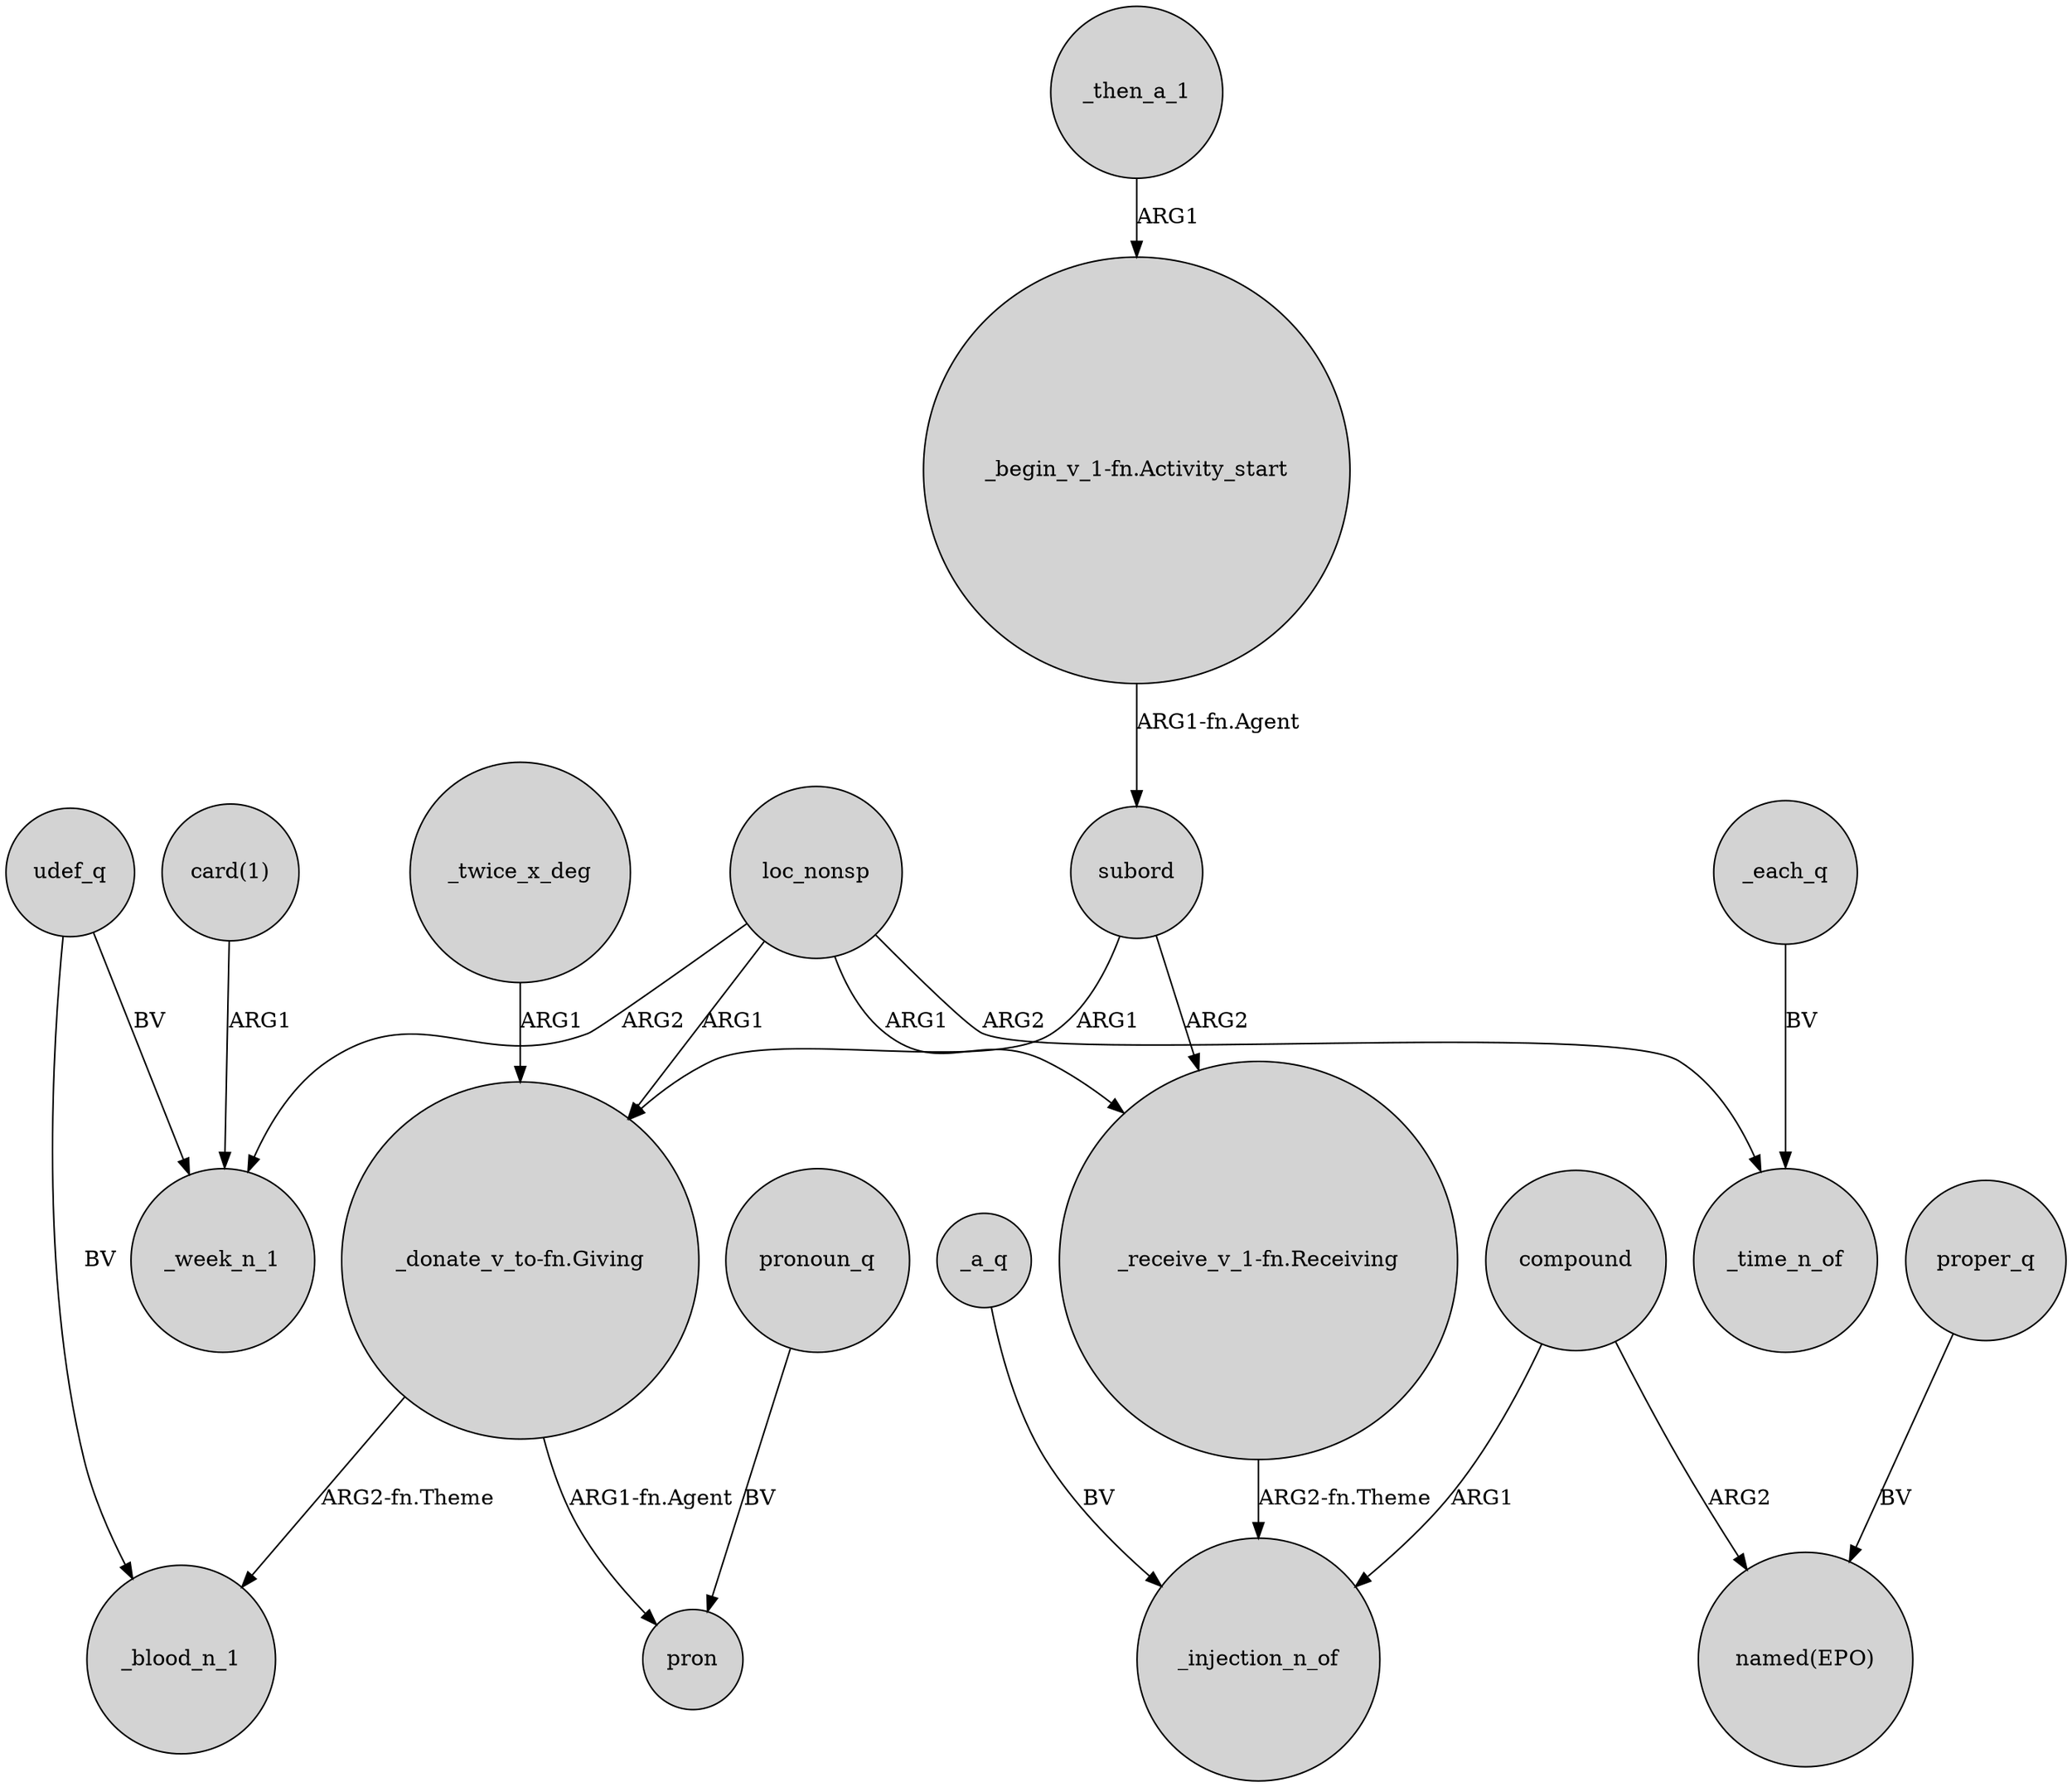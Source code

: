 digraph {
	node [shape=circle style=filled]
	subord -> "_donate_v_to-fn.Giving" [label=ARG1]
	loc_nonsp -> "_donate_v_to-fn.Giving" [label=ARG1]
	"_receive_v_1-fn.Receiving" -> _injection_n_of [label="ARG2-fn.Theme"]
	_a_q -> _injection_n_of [label=BV]
	_twice_x_deg -> "_donate_v_to-fn.Giving" [label=ARG1]
	loc_nonsp -> _time_n_of [label=ARG2]
	compound -> "named(EPO)" [label=ARG2]
	loc_nonsp -> "_receive_v_1-fn.Receiving" [label=ARG1]
	_then_a_1 -> "_begin_v_1-fn.Activity_start" [label=ARG1]
	udef_q -> _blood_n_1 [label=BV]
	compound -> _injection_n_of [label=ARG1]
	pronoun_q -> pron [label=BV]
	loc_nonsp -> _week_n_1 [label=ARG2]
	"_donate_v_to-fn.Giving" -> pron [label="ARG1-fn.Agent"]
	"_begin_v_1-fn.Activity_start" -> subord [label="ARG1-fn.Agent"]
	udef_q -> _week_n_1 [label=BV]
	proper_q -> "named(EPO)" [label=BV]
	"_donate_v_to-fn.Giving" -> _blood_n_1 [label="ARG2-fn.Theme"]
	subord -> "_receive_v_1-fn.Receiving" [label=ARG2]
	"card(1)" -> _week_n_1 [label=ARG1]
	_each_q -> _time_n_of [label=BV]
}
